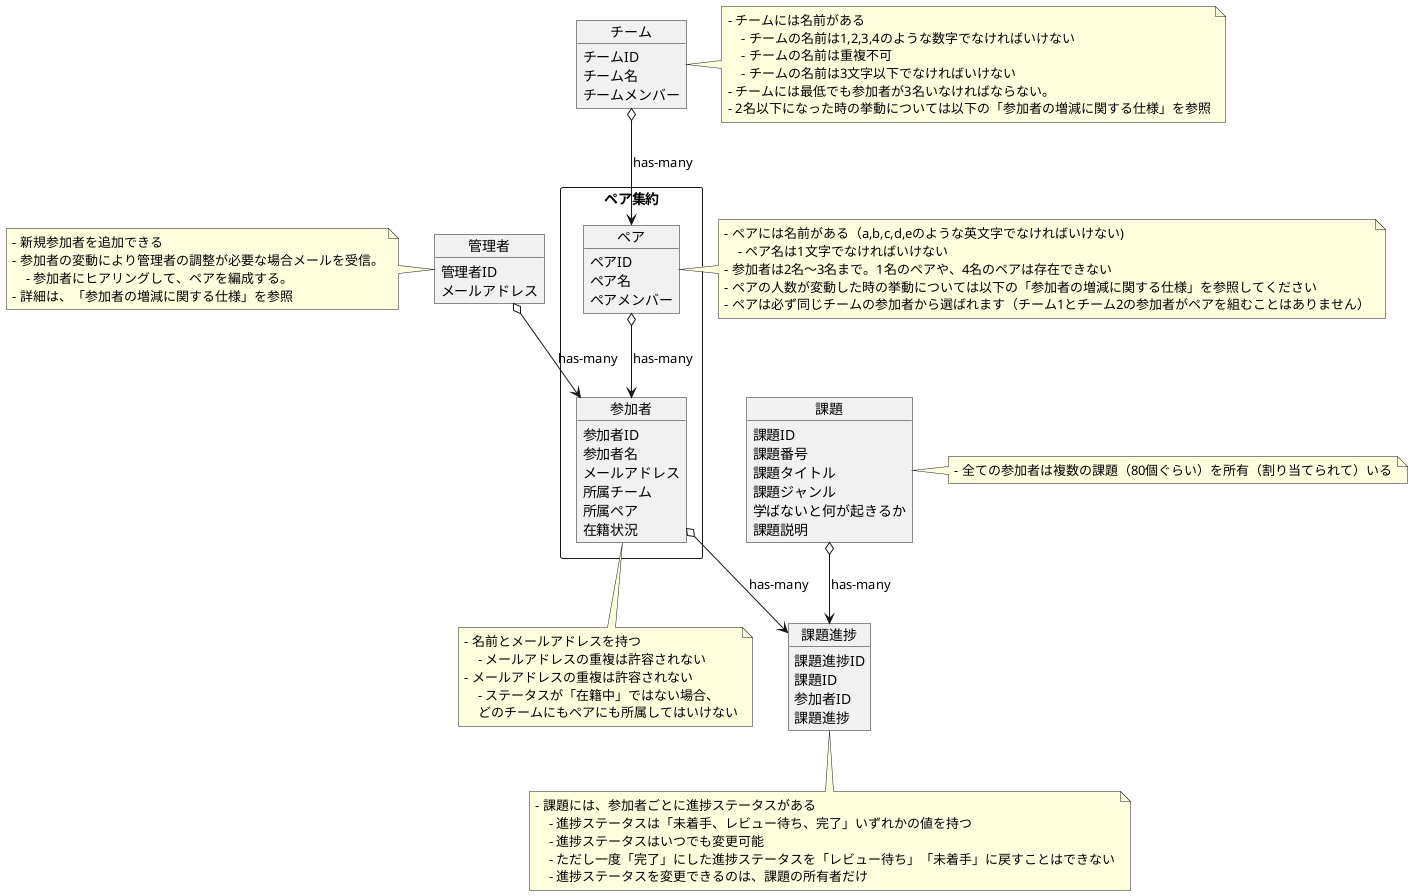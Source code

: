@startuml domain 

object 管理者 {
    管理者ID
    メールアドレス
}

note left of 管理者 
- 新規参加者を追加できる
- 参加者の変動により管理者の調整が必要な場合メールを受信。
    - 参加者にヒアリングして、ペアを編成する。
- 詳細は、「参加者の増減に関する仕様」を参照
end note

object 課題 {
    課題ID
    課題番号
    課題タイトル
    課題ジャンル
    学ばないと何が起きるか
    課題説明
}

note right of 課題 
- 全ての参加者は複数の課題（80個ぐらい）を所有（割り当てられて）いる
end note

object 課題進捗 {
    課題進捗ID
    課題ID
    参加者ID
    課題進捗
}

note bottom of 課題進捗 
- 課題には、参加者ごとに進捗ステータスがある
    - 進捗ステータスは「未着手、レビュー待ち、完了」いずれかの値を持つ
    - 進捗ステータスはいつでも変更可能
    - ただし一度「完了」にした進捗ステータスを「レビュー待ち」「未着手」に戻すことはできない
    - 進捗ステータスを変更できるのは、課題の所有者だけ
end note

rectangle ペア集約 {
    object 参加者 {
        参加者ID
        参加者名
        メールアドレス
        所属チーム
        所属ペア
        在籍状況
    }

    object ペア {
        ペアID
        ペア名
        ペアメンバー
    }
}

object チーム {
    チームID
    チーム名
    チームメンバー
}

note bottom of 参加者 
- 名前とメールアドレスを持つ
    - メールアドレスの重複は許容されない
- メールアドレスの重複は許容されない
    - ステータスが「在籍中」ではない場合、
    どのチームにもペアにも所属してはいけない
end note

note right of ペア 
- ペアには名前がある（a,b,c,d,eのような英文字でなければいけない)
    - ペア名は1文字でなければいけない
- 参加者は2名〜3名まで。1名のペアや、4名のペアは存在できない
- ペアの人数が変動した時の挙動については以下の「参加者の増減に関する仕様」を参照してください
- ペアは必ず同じチームの参加者から選ばれます（チーム1とチーム2の参加者がペアを組むことはありません）
end note

note right of チーム
- チームには名前がある
    - チームの名前は1,2,3,4のような数字でなければいけない
    - チームの名前は重複不可
    - チームの名前は3文字以下でなければいけない
- チームには最低でも参加者が3名いなければならない。
- 2名以下になった時の挙動については以下の「参加者の増減に関する仕様」を参照
end note

管理者 o--> 参加者 : has-many

参加者 o--> 課題進捗 : has-many

課題 o--> 課題進捗 : has-many

ペア o--> 参加者 : has-many

チーム o--> ペア : has-many

@enduml